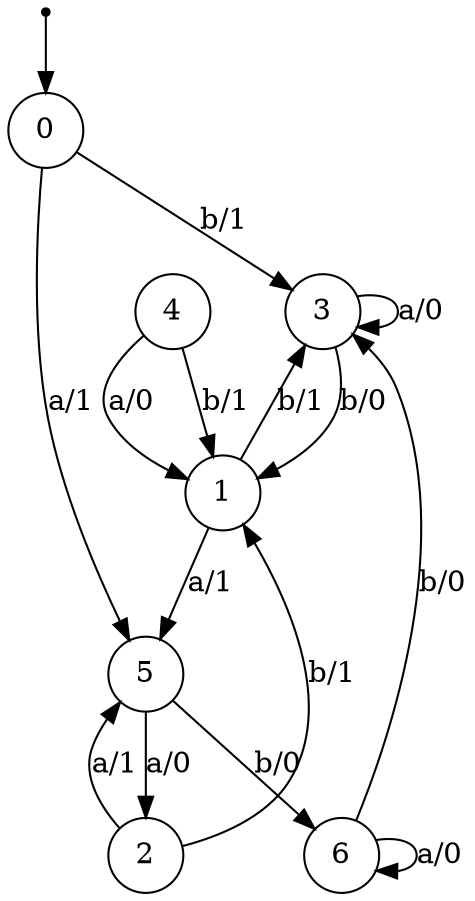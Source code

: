 digraph fsm{
	s_0 [label="0" shape="circle"]
	s_1 [label="1" shape="circle"]
	s_2 [label="2" shape="circle"]
	s_3 [label="3" shape="circle"]
	s_4 [label="4" shape="circle"]
	s_5 [label="5" shape="circle"]
	s_6 [label="6" shape="circle"]
	qi [shape = point]
	qi -> s_0
	
	s_6 -> s_6 [label="a/0"]
	
	s_1 -> s_3 [label="b/1"]
	
	s_5 -> s_2 [label="a/0"]
	
	s_0 -> s_3 [label="b/1"]
	
	s_3 -> s_3 [label="a/0"]
	
	s_5 -> s_6 [label="b/0"]
	
	s_6 -> s_3 [label="b/0"]
	
	s_0 -> s_5 [label="a/1"]
	
	s_4 -> s_1 [label="a/0"]
	
	s_4 -> s_1 [label="b/1"]
	
	s_1 -> s_5 [label="a/1"]
	
	s_2 -> s_5 [label="a/1"]
	
	s_3 -> s_1 [label="b/0"]
	
	s_2 -> s_1 [label="b/1"]
}